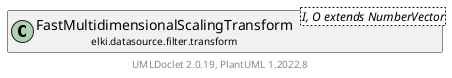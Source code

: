 @startuml
    remove .*\.(Instance|Par|Parameterizer|Factory)$
    set namespaceSeparator none
    hide empty fields
    hide empty methods

    class "<size:14>FastMultidimensionalScalingTransform.Par\n<size:10>elki.datasource.filter.transform" as elki.datasource.filter.transform.FastMultidimensionalScalingTransform.Par<I, O extends NumberVector> [[FastMultidimensionalScalingTransform.Par.html]] {
        {static} +RANDOM_ID: OptionID
        ~tdim: int
        ~dist: PrimitiveDistance<? super I>
        ~random: RandomFactory
        ~factory: Factory<O extends NumberVector>
        +configure(Parameterization): void
        +make(): FastMultidimensionalScalingTransform<I, O extends NumberVector>
    }

    interface "<size:14>Parameterizer\n<size:10>elki.utilities.optionhandling" as elki.utilities.optionhandling.Parameterizer [[../../../utilities/optionhandling/Parameterizer.html]] {
        {abstract} +make(): Object
    }
    class "<size:14>FastMultidimensionalScalingTransform\n<size:10>elki.datasource.filter.transform" as elki.datasource.filter.transform.FastMultidimensionalScalingTransform<I, O extends NumberVector> [[FastMultidimensionalScalingTransform.html]]

    elki.utilities.optionhandling.Parameterizer <|.. elki.datasource.filter.transform.FastMultidimensionalScalingTransform.Par
    elki.datasource.filter.transform.FastMultidimensionalScalingTransform +-- elki.datasource.filter.transform.FastMultidimensionalScalingTransform.Par

    center footer UMLDoclet 2.0.19, PlantUML 1.2022.8
@enduml
